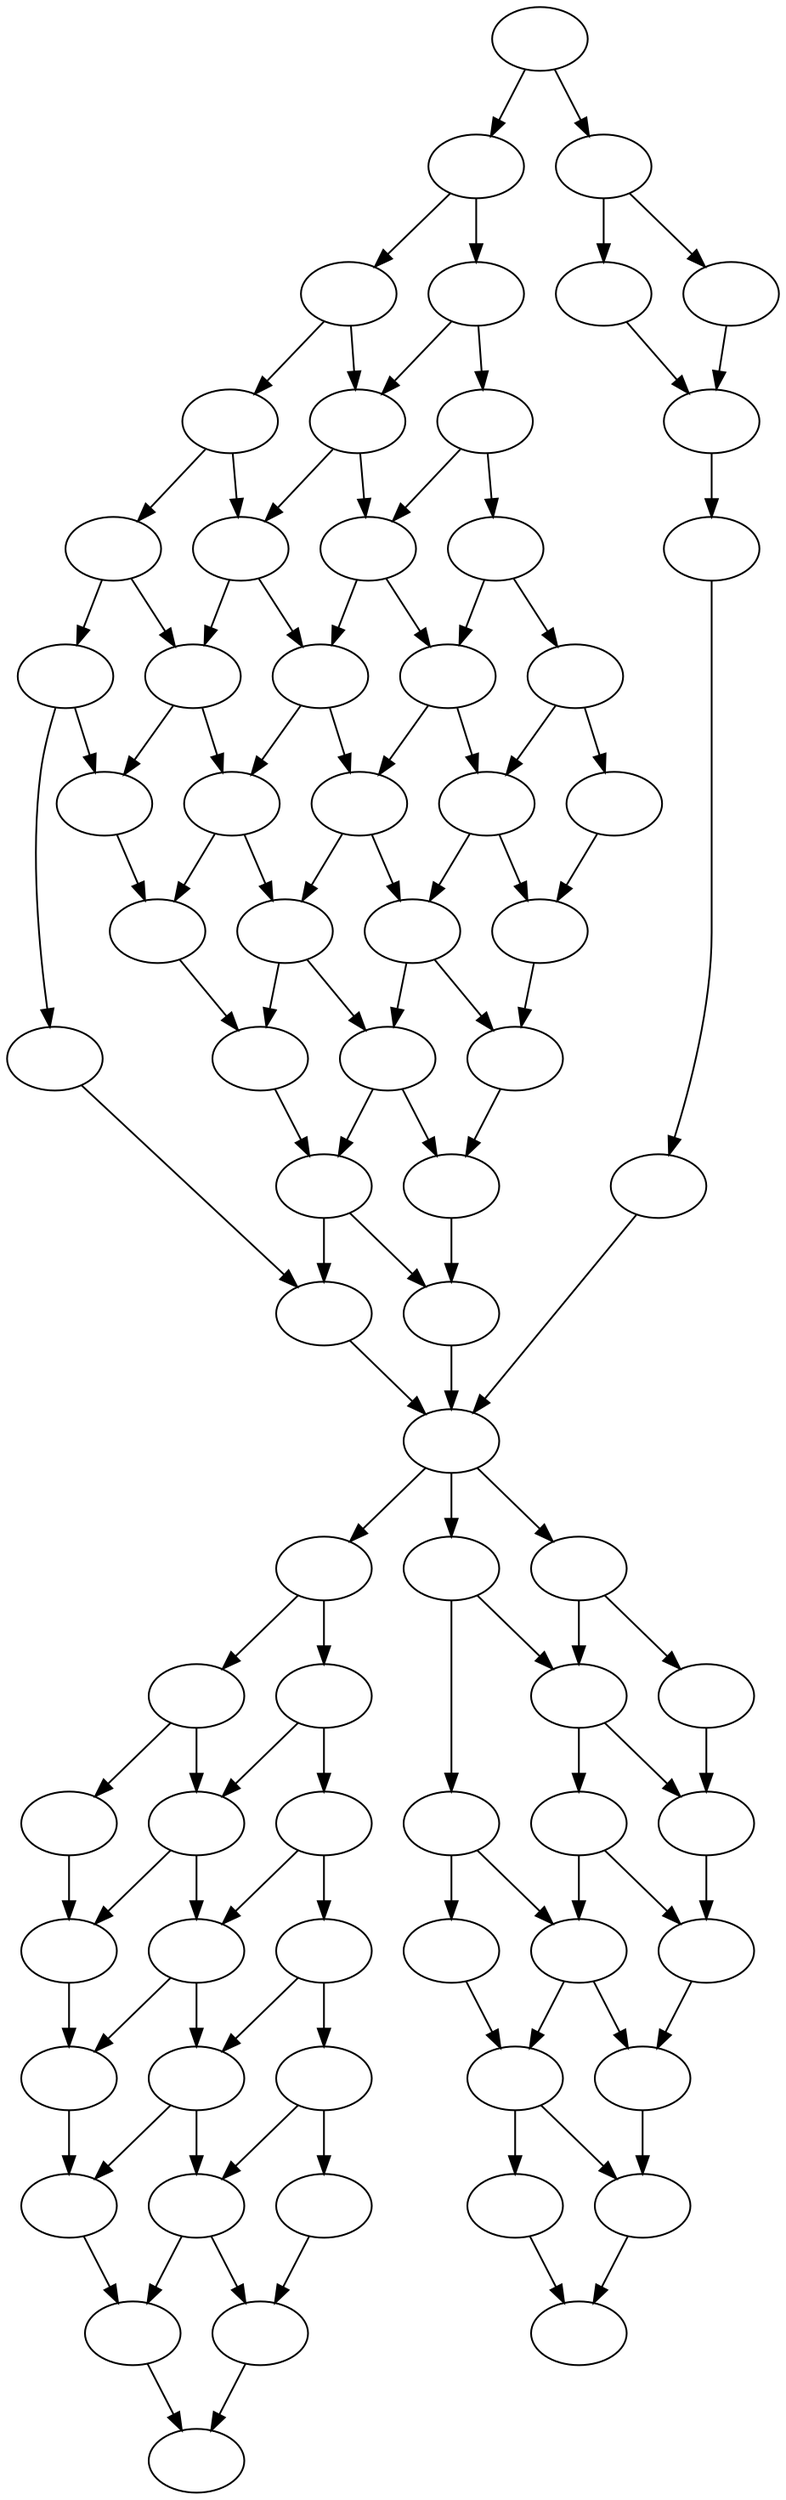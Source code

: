 digraph {
0[label=""];
1[label=""];
2[label=""];
3[label=""];
4[label=""];
5[label=""];
6[label=""];
7[label=""];
8[label=""];
9[label=""];
10[label=""];
11[label=""];
12[label=""];
13[label=""];
14[label=""];
15[label=""];
16[label=""];
17[label=""];
18[label=""];
19[label=""];
20[label=""];
21[label=""];
22[label=""];
23[label=""];
24[label=""];
25[label=""];
26[label=""];
27[label=""];
28[label=""];
29[label=""];
30[label=""];
31[label=""];
32[label=""];
33[label=""];
34[label=""];
35[label=""];
36[label=""];
37[label=""];
38[label=""];
39[label=""];
40[label=""];
41[label=""];
42[label=""];
43[label=""];
44[label=""];
45[label=""];
46[label=""];
47[label=""];
48[label=""];
49[label=""];
50[label=""];
51[label=""];
52[label=""];
53[label=""];
54[label=""];
55[label=""];
56[label=""];
57[label=""];
58[label=""];
59[label=""];
60[label=""];
61[label=""];
62[label=""];
63[label=""];
64[label=""];
65[label=""];
66[label=""];
67[label=""];
68[label=""];
69[label=""];
70[label=""];
71[label=""];
72[label=""];
1 -> 0 [label=""];
2 -> 0 [label=""];
3 -> 1 [label=""];
3 -> 2 [label=""];
4 -> 2 [label=""];
5 -> 3 [label=""];
5 -> 4 [label=""];
6 -> 4 [label=""];
7 -> 5 [label=""];
7 -> 6 [label=""];
8 -> 1 [label=""];
9 -> 8 [label=""];
9 -> 3 [label=""];
10 -> 9 [label=""];
10 -> 5 [label=""];
11 -> 10 [label=""];
11 -> 7 [label=""];
12 -> 6 [label=""];
13 -> 12 [label=""];
13 -> 7 [label=""];
14 -> 11 [label=""];
14 -> 13 [label=""];
15 -> 12 [label=""];
16 -> 13 [label=""];
16 -> 15 [label=""];
17 -> 16 [label=""];
17 -> 14 [label=""];
19 -> 18 [label=""];
20 -> 19 [label=""];
21 -> 20 [label=""];
22 -> 18 [label=""];
23 -> 19 [label=""];
23 -> 22 [label=""];
24 -> 20 [label=""];
24 -> 23 [label=""];
25 -> 24 [label=""];
25 -> 21 [label=""];
26 -> 23 [label=""];
27 -> 24 [label=""];
27 -> 26 [label=""];
28 -> 21 [label=""];
29 -> 25 [label=""];
29 -> 28 [label=""];
30 -> 27 [label=""];
30 -> 29 [label=""];
31 -> 28 [label=""];
32 -> 29 [label=""];
32 -> 31 [label=""];
33 -> 32 [label=""];
33 -> 17 [label=""];
33 -> 30 [label=""];
34 -> 33 [label=""];
35 -> 34 [label=""];
36 -> 35 [label=""];
37 -> 36 [label=""];
38 -> 33 [label=""];
39 -> 33 [label=""];
40 -> 38 [label=""];
40 -> 39 [label=""];
41 -> 38 [label=""];
42 -> 40 [label=""];
42 -> 41 [label=""];
43 -> 40 [label=""];
44 -> 42 [label=""];
44 -> 43 [label=""];
45 -> 43 [label=""];
46 -> 44 [label=""];
46 -> 45 [label=""];
47 -> 45 [label=""];
48 -> 46 [label=""];
48 -> 47 [label=""];
49 -> 39 [label=""];
50 -> 49 [label=""];
50 -> 47 [label=""];
51 -> 48 [label=""];
51 -> 50 [label=""];
52 -> 41 [label=""];
53 -> 42 [label=""];
53 -> 52 [label=""];
54 -> 44 [label=""];
54 -> 53 [label=""];
55 -> 54 [label=""];
55 -> 46 [label=""];
56 -> 52 [label=""];
57 -> 56 [label=""];
57 -> 53 [label=""];
58 -> 57 [label=""];
58 -> 54 [label=""];
59 -> 58 [label=""];
59 -> 55 [label=""];
60 -> 48 [label=""];
60 -> 55 [label=""];
61 -> 59 [label=""];
61 -> 60 [label=""];
62 -> 51 [label=""];
62 -> 60 [label=""];
63 -> 61 [label=""];
63 -> 62 [label=""];
64 -> 56 [label=""];
65 -> 64 [label=""];
65 -> 57 [label=""];
66 -> 65 [label=""];
66 -> 58 [label=""];
67 -> 66 [label=""];
67 -> 59 [label=""];
68 -> 67 [label=""];
68 -> 61 [label=""];
69 -> 68 [label=""];
69 -> 63 [label=""];
70 -> 36 [label=""];
71 -> 37 [label=""];
71 -> 70 [label=""];
72 -> 69 [label=""];
72 -> 71 [label=""];
}
